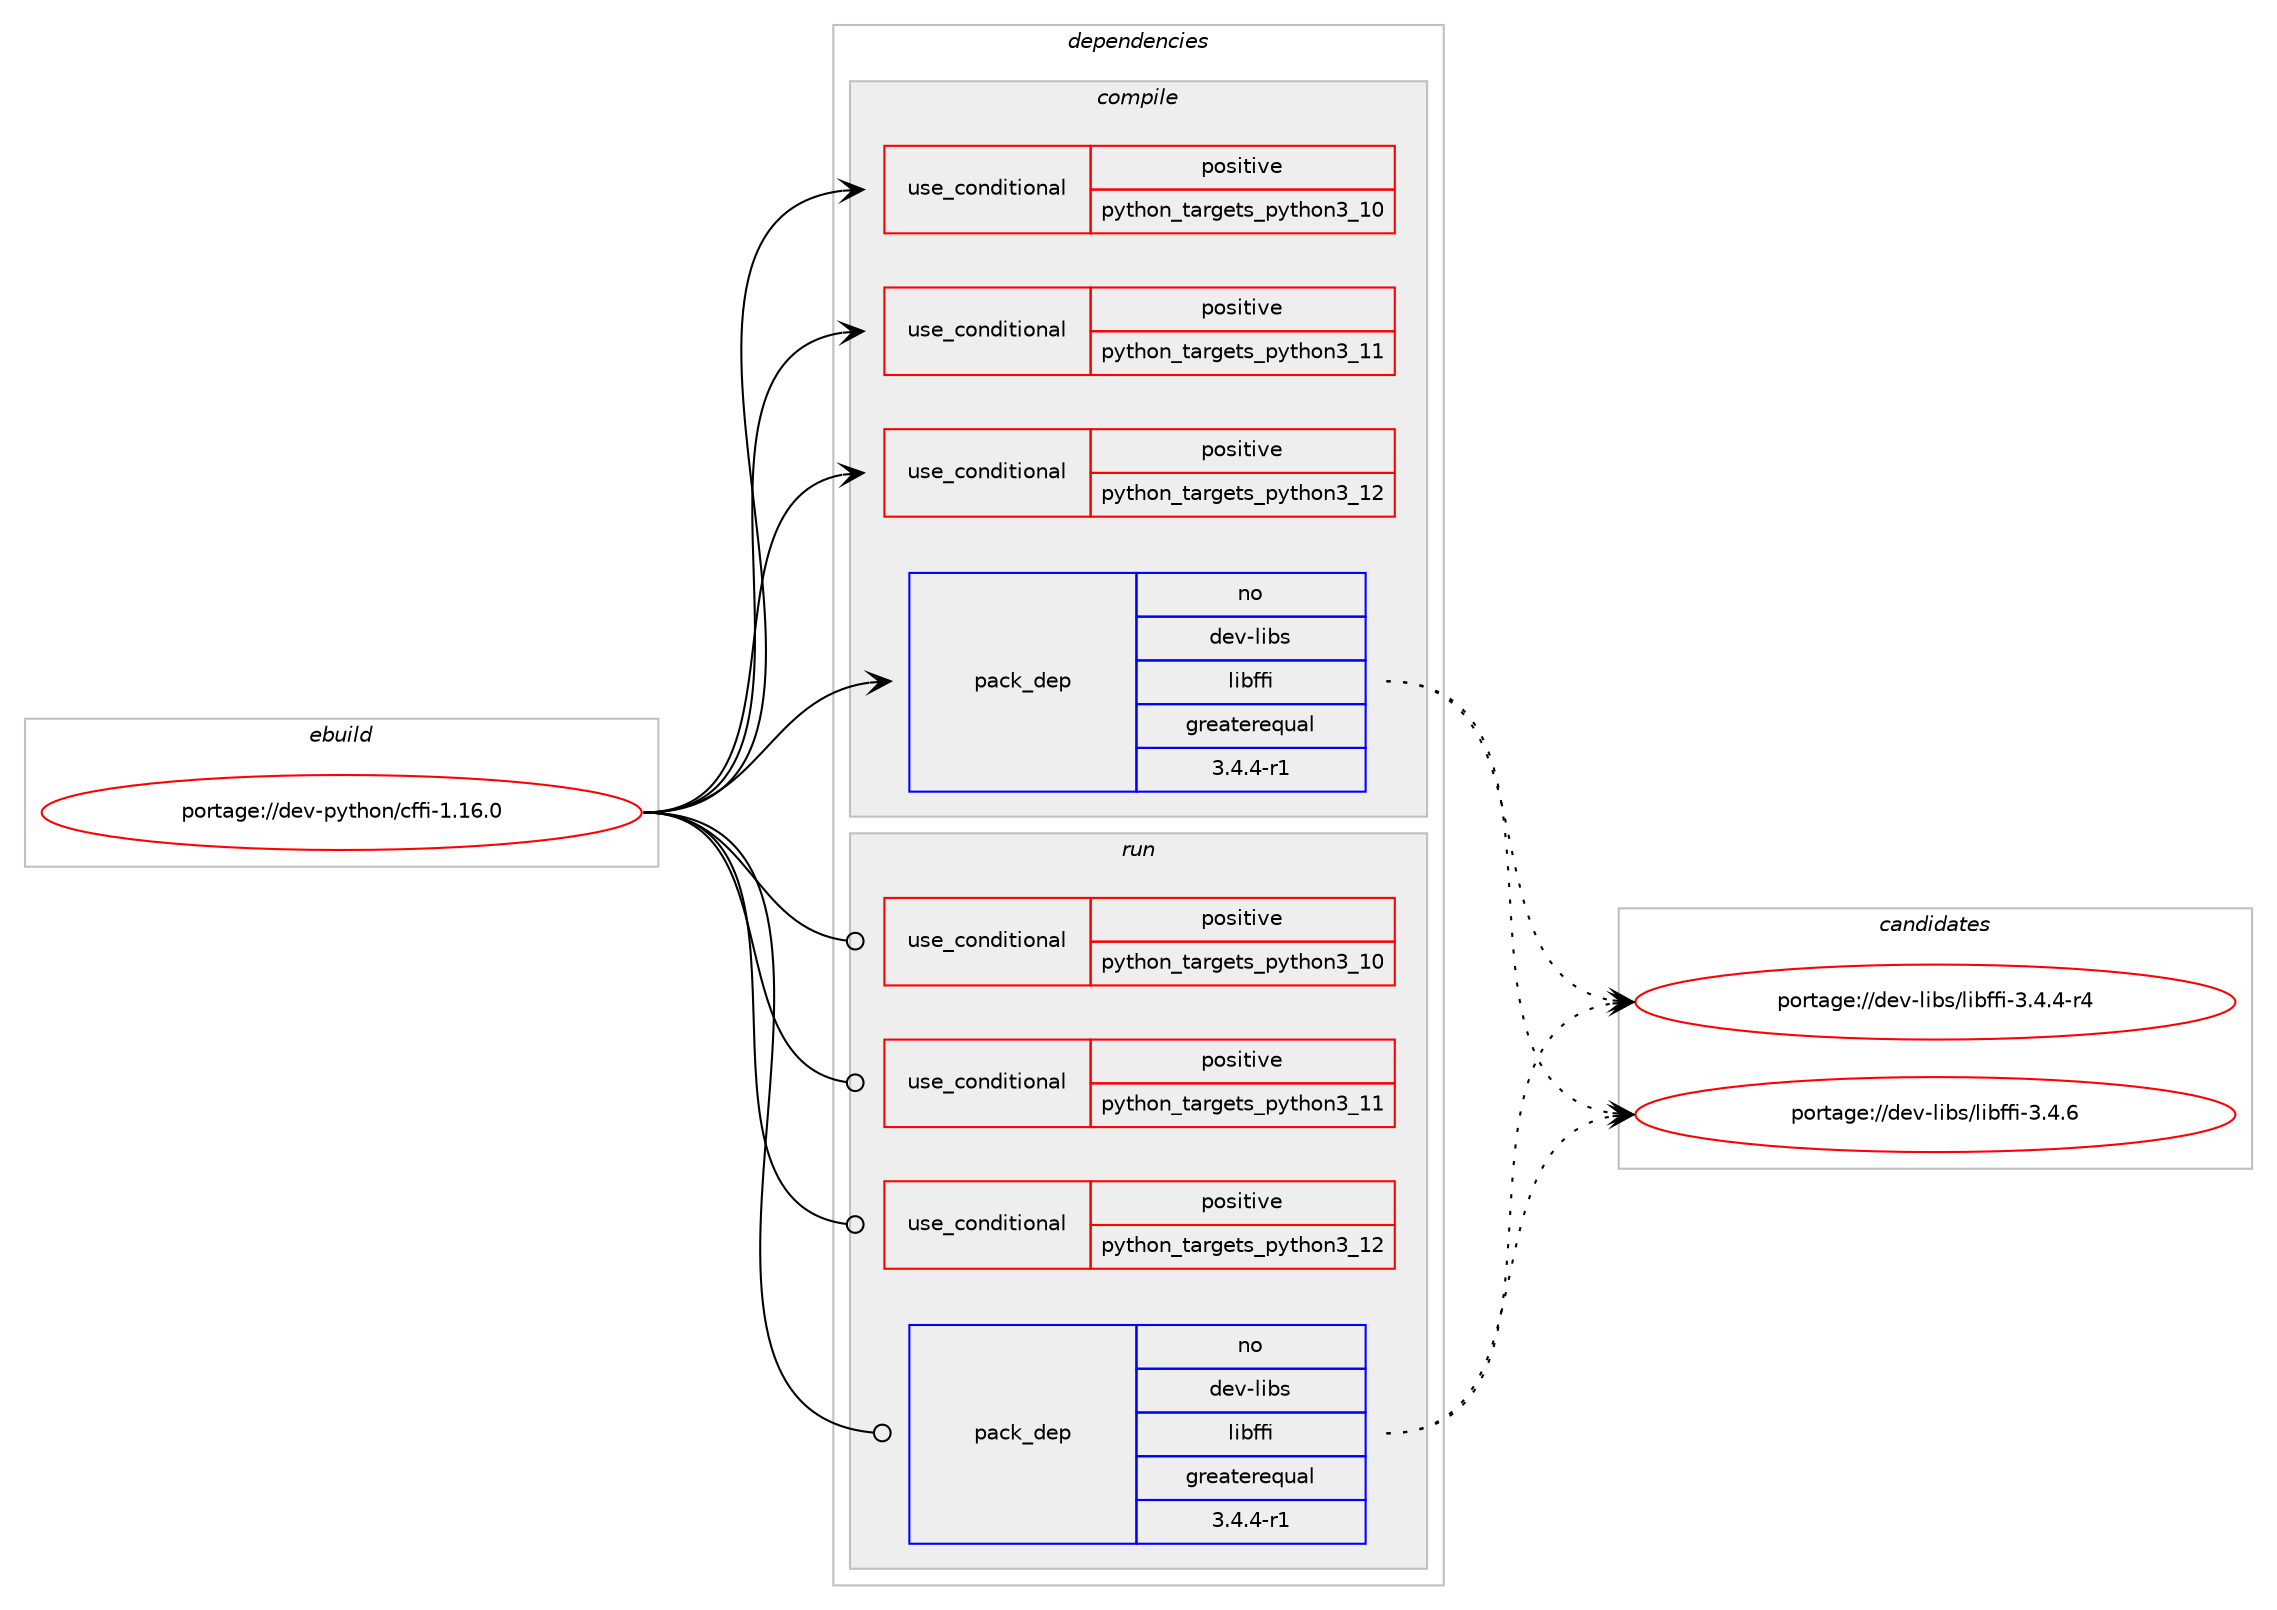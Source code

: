 digraph prolog {

# *************
# Graph options
# *************

newrank=true;
concentrate=true;
compound=true;
graph [rankdir=LR,fontname=Helvetica,fontsize=10,ranksep=1.5];#, ranksep=2.5, nodesep=0.2];
edge  [arrowhead=vee];
node  [fontname=Helvetica,fontsize=10];

# **********
# The ebuild
# **********

subgraph cluster_leftcol {
color=gray;
rank=same;
label=<<i>ebuild</i>>;
id [label="portage://dev-python/cffi-1.16.0", color=red, width=4, href="../dev-python/cffi-1.16.0.svg"];
}

# ****************
# The dependencies
# ****************

subgraph cluster_midcol {
color=gray;
label=<<i>dependencies</i>>;
subgraph cluster_compile {
fillcolor="#eeeeee";
style=filled;
label=<<i>compile</i>>;
subgraph cond30677 {
dependency71998 [label=<<TABLE BORDER="0" CELLBORDER="1" CELLSPACING="0" CELLPADDING="4"><TR><TD ROWSPAN="3" CELLPADDING="10">use_conditional</TD></TR><TR><TD>positive</TD></TR><TR><TD>python_targets_python3_10</TD></TR></TABLE>>, shape=none, color=red];
# *** BEGIN UNKNOWN DEPENDENCY TYPE (TODO) ***
# dependency71998 -> package_dependency(portage://dev-python/cffi-1.16.0,install,no,dev-lang,python,none,[,,],[slot(3.10)],[])
# *** END UNKNOWN DEPENDENCY TYPE (TODO) ***

}
id:e -> dependency71998:w [weight=20,style="solid",arrowhead="vee"];
subgraph cond30678 {
dependency71999 [label=<<TABLE BORDER="0" CELLBORDER="1" CELLSPACING="0" CELLPADDING="4"><TR><TD ROWSPAN="3" CELLPADDING="10">use_conditional</TD></TR><TR><TD>positive</TD></TR><TR><TD>python_targets_python3_11</TD></TR></TABLE>>, shape=none, color=red];
# *** BEGIN UNKNOWN DEPENDENCY TYPE (TODO) ***
# dependency71999 -> package_dependency(portage://dev-python/cffi-1.16.0,install,no,dev-lang,python,none,[,,],[slot(3.11)],[])
# *** END UNKNOWN DEPENDENCY TYPE (TODO) ***

}
id:e -> dependency71999:w [weight=20,style="solid",arrowhead="vee"];
subgraph cond30679 {
dependency72000 [label=<<TABLE BORDER="0" CELLBORDER="1" CELLSPACING="0" CELLPADDING="4"><TR><TD ROWSPAN="3" CELLPADDING="10">use_conditional</TD></TR><TR><TD>positive</TD></TR><TR><TD>python_targets_python3_12</TD></TR></TABLE>>, shape=none, color=red];
# *** BEGIN UNKNOWN DEPENDENCY TYPE (TODO) ***
# dependency72000 -> package_dependency(portage://dev-python/cffi-1.16.0,install,no,dev-lang,python,none,[,,],[slot(3.12)],[])
# *** END UNKNOWN DEPENDENCY TYPE (TODO) ***

}
id:e -> dependency72000:w [weight=20,style="solid",arrowhead="vee"];
subgraph pack40109 {
dependency72001 [label=<<TABLE BORDER="0" CELLBORDER="1" CELLSPACING="0" CELLPADDING="4" WIDTH="220"><TR><TD ROWSPAN="6" CELLPADDING="30">pack_dep</TD></TR><TR><TD WIDTH="110">no</TD></TR><TR><TD>dev-libs</TD></TR><TR><TD>libffi</TD></TR><TR><TD>greaterequal</TD></TR><TR><TD>3.4.4-r1</TD></TR></TABLE>>, shape=none, color=blue];
}
id:e -> dependency72001:w [weight=20,style="solid",arrowhead="vee"];
}
subgraph cluster_compileandrun {
fillcolor="#eeeeee";
style=filled;
label=<<i>compile and run</i>>;
}
subgraph cluster_run {
fillcolor="#eeeeee";
style=filled;
label=<<i>run</i>>;
subgraph cond30680 {
dependency72002 [label=<<TABLE BORDER="0" CELLBORDER="1" CELLSPACING="0" CELLPADDING="4"><TR><TD ROWSPAN="3" CELLPADDING="10">use_conditional</TD></TR><TR><TD>positive</TD></TR><TR><TD>python_targets_python3_10</TD></TR></TABLE>>, shape=none, color=red];
# *** BEGIN UNKNOWN DEPENDENCY TYPE (TODO) ***
# dependency72002 -> package_dependency(portage://dev-python/cffi-1.16.0,run,no,dev-lang,python,none,[,,],[slot(3.10)],[])
# *** END UNKNOWN DEPENDENCY TYPE (TODO) ***

}
id:e -> dependency72002:w [weight=20,style="solid",arrowhead="odot"];
subgraph cond30681 {
dependency72003 [label=<<TABLE BORDER="0" CELLBORDER="1" CELLSPACING="0" CELLPADDING="4"><TR><TD ROWSPAN="3" CELLPADDING="10">use_conditional</TD></TR><TR><TD>positive</TD></TR><TR><TD>python_targets_python3_11</TD></TR></TABLE>>, shape=none, color=red];
# *** BEGIN UNKNOWN DEPENDENCY TYPE (TODO) ***
# dependency72003 -> package_dependency(portage://dev-python/cffi-1.16.0,run,no,dev-lang,python,none,[,,],[slot(3.11)],[])
# *** END UNKNOWN DEPENDENCY TYPE (TODO) ***

}
id:e -> dependency72003:w [weight=20,style="solid",arrowhead="odot"];
subgraph cond30682 {
dependency72004 [label=<<TABLE BORDER="0" CELLBORDER="1" CELLSPACING="0" CELLPADDING="4"><TR><TD ROWSPAN="3" CELLPADDING="10">use_conditional</TD></TR><TR><TD>positive</TD></TR><TR><TD>python_targets_python3_12</TD></TR></TABLE>>, shape=none, color=red];
# *** BEGIN UNKNOWN DEPENDENCY TYPE (TODO) ***
# dependency72004 -> package_dependency(portage://dev-python/cffi-1.16.0,run,no,dev-lang,python,none,[,,],[slot(3.12)],[])
# *** END UNKNOWN DEPENDENCY TYPE (TODO) ***

}
id:e -> dependency72004:w [weight=20,style="solid",arrowhead="odot"];
subgraph pack40110 {
dependency72005 [label=<<TABLE BORDER="0" CELLBORDER="1" CELLSPACING="0" CELLPADDING="4" WIDTH="220"><TR><TD ROWSPAN="6" CELLPADDING="30">pack_dep</TD></TR><TR><TD WIDTH="110">no</TD></TR><TR><TD>dev-libs</TD></TR><TR><TD>libffi</TD></TR><TR><TD>greaterequal</TD></TR><TR><TD>3.4.4-r1</TD></TR></TABLE>>, shape=none, color=blue];
}
id:e -> dependency72005:w [weight=20,style="solid",arrowhead="odot"];
# *** BEGIN UNKNOWN DEPENDENCY TYPE (TODO) ***
# id -> package_dependency(portage://dev-python/cffi-1.16.0,run,no,dev-python,pycparser,none,[,,],[],[use(optenable(python_targets_python3_10),negative),use(optenable(python_targets_python3_11),negative),use(optenable(python_targets_python3_12),negative)])
# *** END UNKNOWN DEPENDENCY TYPE (TODO) ***

# *** BEGIN UNKNOWN DEPENDENCY TYPE (TODO) ***
# id -> package_dependency(portage://dev-python/cffi-1.16.0,run,no,dev-python,setuptools,none,[,,],[],[use(optenable(python_targets_python3_10),negative),use(optenable(python_targets_python3_11),negative),use(optenable(python_targets_python3_12),negative)])
# *** END UNKNOWN DEPENDENCY TYPE (TODO) ***

}
}

# **************
# The candidates
# **************

subgraph cluster_choices {
rank=same;
color=gray;
label=<<i>candidates</i>>;

subgraph choice40109 {
color=black;
nodesep=1;
choice100101118451081059811547108105981021021054551465246524511452 [label="portage://dev-libs/libffi-3.4.4-r4", color=red, width=4,href="../dev-libs/libffi-3.4.4-r4.svg"];
choice10010111845108105981154710810598102102105455146524654 [label="portage://dev-libs/libffi-3.4.6", color=red, width=4,href="../dev-libs/libffi-3.4.6.svg"];
dependency72001:e -> choice100101118451081059811547108105981021021054551465246524511452:w [style=dotted,weight="100"];
dependency72001:e -> choice10010111845108105981154710810598102102105455146524654:w [style=dotted,weight="100"];
}
subgraph choice40110 {
color=black;
nodesep=1;
choice100101118451081059811547108105981021021054551465246524511452 [label="portage://dev-libs/libffi-3.4.4-r4", color=red, width=4,href="../dev-libs/libffi-3.4.4-r4.svg"];
choice10010111845108105981154710810598102102105455146524654 [label="portage://dev-libs/libffi-3.4.6", color=red, width=4,href="../dev-libs/libffi-3.4.6.svg"];
dependency72005:e -> choice100101118451081059811547108105981021021054551465246524511452:w [style=dotted,weight="100"];
dependency72005:e -> choice10010111845108105981154710810598102102105455146524654:w [style=dotted,weight="100"];
}
}

}
